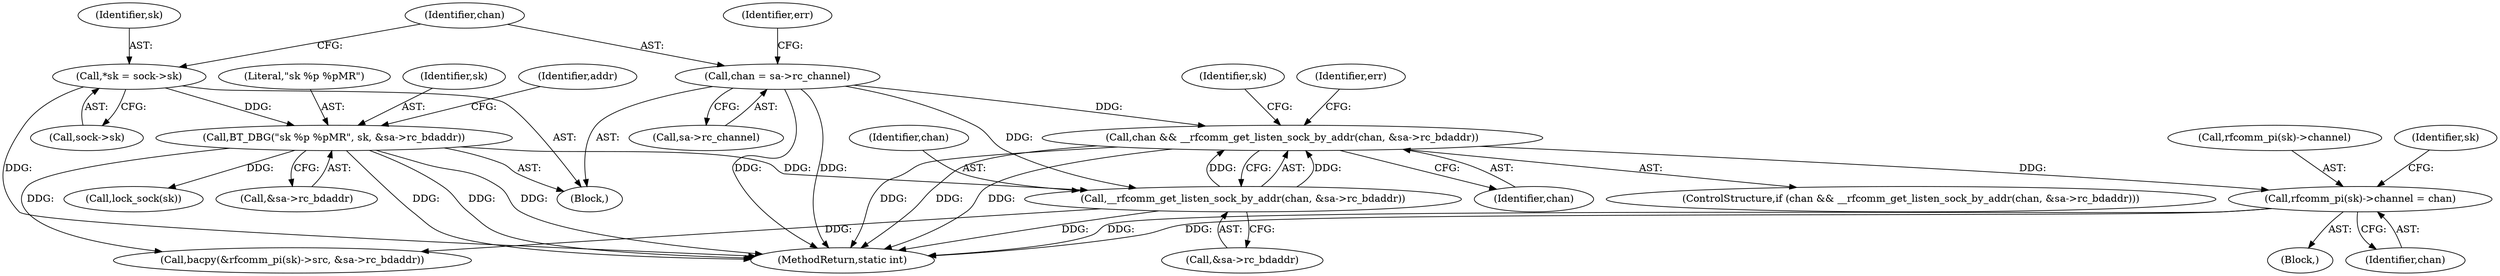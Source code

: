 digraph "1_linux_951b6a0717db97ce420547222647bcc40bf1eacd@del" {
"1000204" [label="(Call,rfcomm_pi(sk)->channel = chan)"];
"1000179" [label="(Call,chan && __rfcomm_get_listen_sock_by_addr(chan, &sa->rc_bdaddr))"];
"1000181" [label="(Call,__rfcomm_get_listen_sock_by_addr(chan, &sa->rc_bdaddr))"];
"1000119" [label="(Call,chan = sa->rc_channel)"];
"1000128" [label="(Call,BT_DBG(\"sk %p %pMR\", sk, &sa->rc_bdaddr))"];
"1000113" [label="(Call,*sk = sock->sk)"];
"1000198" [label="(Identifier,sk)"];
"1000204" [label="(Call,rfcomm_pi(sk)->channel = chan)"];
"1000121" [label="(Call,sa->rc_channel)"];
"1000147" [label="(Call,lock_sock(sk))"];
"1000209" [label="(Identifier,chan)"];
"1000178" [label="(ControlStructure,if (chan && __rfcomm_get_listen_sock_by_addr(chan, &sa->rc_bdaddr)))"];
"1000131" [label="(Call,&sa->rc_bdaddr)"];
"1000189" [label="(Identifier,err)"];
"1000119" [label="(Call,chan = sa->rc_channel)"];
"1000193" [label="(Block,)"];
"1000113" [label="(Call,*sk = sock->sk)"];
"1000182" [label="(Identifier,chan)"];
"1000183" [label="(Call,&sa->rc_bdaddr)"];
"1000205" [label="(Call,rfcomm_pi(sk)->channel)"];
"1000181" [label="(Call,__rfcomm_get_listen_sock_by_addr(chan, &sa->rc_bdaddr))"];
"1000129" [label="(Literal,\"sk %p %pMR\")"];
"1000114" [label="(Identifier,sk)"];
"1000120" [label="(Identifier,chan)"];
"1000179" [label="(Call,chan && __rfcomm_get_listen_sock_by_addr(chan, &sa->rc_bdaddr))"];
"1000126" [label="(Identifier,err)"];
"1000225" [label="(MethodReturn,static int)"];
"1000130" [label="(Identifier,sk)"];
"1000194" [label="(Call,bacpy(&rfcomm_pi(sk)->src, &sa->rc_bdaddr))"];
"1000128" [label="(Call,BT_DBG(\"sk %p %pMR\", sk, &sa->rc_bdaddr))"];
"1000105" [label="(Block,)"];
"1000115" [label="(Call,sock->sk)"];
"1000180" [label="(Identifier,chan)"];
"1000138" [label="(Identifier,addr)"];
"1000212" [label="(Identifier,sk)"];
"1000204" -> "1000193"  [label="AST: "];
"1000204" -> "1000209"  [label="CFG: "];
"1000205" -> "1000204"  [label="AST: "];
"1000209" -> "1000204"  [label="AST: "];
"1000212" -> "1000204"  [label="CFG: "];
"1000204" -> "1000225"  [label="DDG: "];
"1000204" -> "1000225"  [label="DDG: "];
"1000179" -> "1000204"  [label="DDG: "];
"1000179" -> "1000178"  [label="AST: "];
"1000179" -> "1000180"  [label="CFG: "];
"1000179" -> "1000181"  [label="CFG: "];
"1000180" -> "1000179"  [label="AST: "];
"1000181" -> "1000179"  [label="AST: "];
"1000189" -> "1000179"  [label="CFG: "];
"1000198" -> "1000179"  [label="CFG: "];
"1000179" -> "1000225"  [label="DDG: "];
"1000179" -> "1000225"  [label="DDG: "];
"1000179" -> "1000225"  [label="DDG: "];
"1000181" -> "1000179"  [label="DDG: "];
"1000181" -> "1000179"  [label="DDG: "];
"1000119" -> "1000179"  [label="DDG: "];
"1000181" -> "1000183"  [label="CFG: "];
"1000182" -> "1000181"  [label="AST: "];
"1000183" -> "1000181"  [label="AST: "];
"1000181" -> "1000225"  [label="DDG: "];
"1000119" -> "1000181"  [label="DDG: "];
"1000128" -> "1000181"  [label="DDG: "];
"1000181" -> "1000194"  [label="DDG: "];
"1000119" -> "1000105"  [label="AST: "];
"1000119" -> "1000121"  [label="CFG: "];
"1000120" -> "1000119"  [label="AST: "];
"1000121" -> "1000119"  [label="AST: "];
"1000126" -> "1000119"  [label="CFG: "];
"1000119" -> "1000225"  [label="DDG: "];
"1000119" -> "1000225"  [label="DDG: "];
"1000128" -> "1000105"  [label="AST: "];
"1000128" -> "1000131"  [label="CFG: "];
"1000129" -> "1000128"  [label="AST: "];
"1000130" -> "1000128"  [label="AST: "];
"1000131" -> "1000128"  [label="AST: "];
"1000138" -> "1000128"  [label="CFG: "];
"1000128" -> "1000225"  [label="DDG: "];
"1000128" -> "1000225"  [label="DDG: "];
"1000128" -> "1000225"  [label="DDG: "];
"1000113" -> "1000128"  [label="DDG: "];
"1000128" -> "1000147"  [label="DDG: "];
"1000128" -> "1000194"  [label="DDG: "];
"1000113" -> "1000105"  [label="AST: "];
"1000113" -> "1000115"  [label="CFG: "];
"1000114" -> "1000113"  [label="AST: "];
"1000115" -> "1000113"  [label="AST: "];
"1000120" -> "1000113"  [label="CFG: "];
"1000113" -> "1000225"  [label="DDG: "];
}

